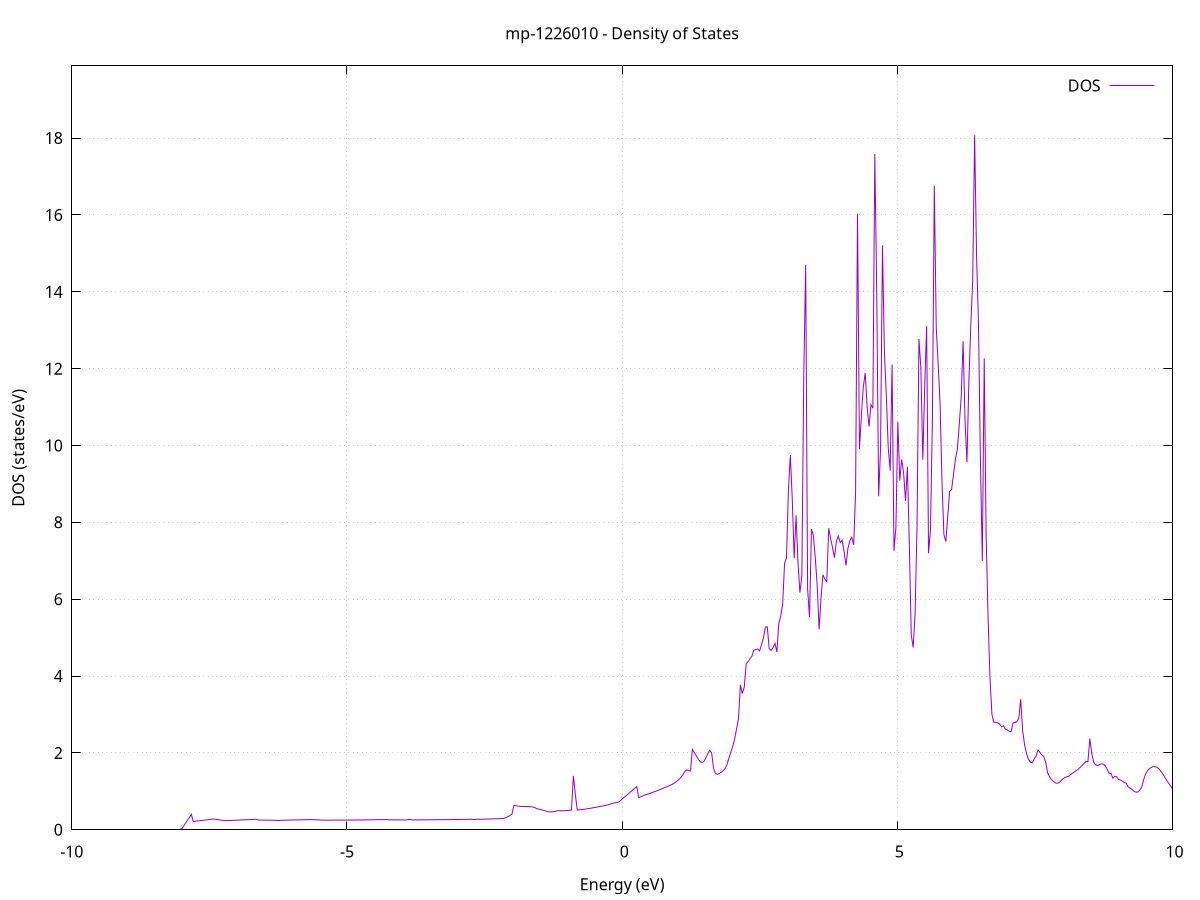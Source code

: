 set title 'mp-1226010 - Density of States'
set xlabel 'Energy (eV)'
set ylabel 'DOS (states/eV)'
set grid
set xrange [-10:10]
set yrange [0:19.879]
set xzeroaxis lt -1
set terminal png size 800,600
set output 'mp-1226010_dos_gnuplot.png'
plot '-' using 1:2 with lines title 'DOS'
-21.467200 0.000000
-21.432400 0.000000
-21.397500 0.000000
-21.362600 0.000000
-21.327700 0.000000
-21.292800 0.000000
-21.257900 0.000000
-21.223100 0.000000
-21.188200 0.000000
-21.153300 0.000000
-21.118400 0.000000
-21.083500 0.000000
-21.048600 0.000000
-21.013800 0.000000
-20.978900 0.000000
-20.944000 0.000000
-20.909100 0.000000
-20.874200 0.000000
-20.839300 0.000000
-20.804500 0.000000
-20.769600 0.000000
-20.734700 0.000000
-20.699800 0.000000
-20.664900 0.000000
-20.630000 0.000000
-20.595200 0.000000
-20.560300 0.000000
-20.525400 0.000000
-20.490500 0.000000
-20.455600 0.000000
-20.420700 0.000000
-20.385900 0.000000
-20.351000 0.000000
-20.316100 0.000000
-20.281200 0.000000
-20.246300 0.000000
-20.211400 0.000000
-20.176600 0.000000
-20.141700 0.000000
-20.106800 0.000000
-20.071900 0.000000
-20.037000 0.000000
-20.002100 0.000000
-19.967300 0.000000
-19.932400 0.000000
-19.897500 0.000000
-19.862600 0.000000
-19.827700 0.000000
-19.792800 0.000000
-19.758000 0.000000
-19.723100 0.000000
-19.688200 0.000000
-19.653300 0.000000
-19.618400 0.000000
-19.583500 0.000000
-19.548700 0.000000
-19.513800 0.000000
-19.478900 0.000000
-19.444000 0.000000
-19.409100 0.000000
-19.374200 0.000000
-19.339400 0.000000
-19.304500 0.000000
-19.269600 0.000000
-19.234700 0.000000
-19.199800 0.000000
-19.164900 0.000000
-19.130000 0.000000
-19.095200 0.000000
-19.060300 0.000000
-19.025400 0.000000
-18.990500 0.000000
-18.955600 0.000000
-18.920700 0.000000
-18.885900 0.000000
-18.851000 0.000000
-18.816100 0.000000
-18.781200 0.000000
-18.746300 0.000000
-18.711400 0.000000
-18.676600 0.000000
-18.641700 0.000000
-18.606800 0.000000
-18.571900 0.000000
-18.537000 0.000000
-18.502100 0.000000
-18.467300 0.000000
-18.432400 0.000000
-18.397500 0.000000
-18.362600 0.000000
-18.327700 0.000000
-18.292800 3.112300
-18.258000 10.935600
-18.223100 17.081300
-18.188200 15.440200
-18.153300 8.150200
-18.118400 5.696100
-18.083500 10.000400
-18.048700 54.741900
-18.013800 27.692600
-17.978900 28.101400
-17.944000 62.529700
-17.909100 35.750900
-17.874200 0.000000
-17.839400 0.000000
-17.804500 0.000000
-17.769600 0.000000
-17.734700 0.000000
-17.699800 0.000000
-17.664900 0.000000
-17.630100 0.000000
-17.595200 0.000000
-17.560300 0.000000
-17.525400 0.000000
-17.490500 0.000000
-17.455600 0.000000
-17.420800 0.000000
-17.385900 0.000000
-17.351000 0.000000
-17.316100 0.000000
-17.281200 0.000000
-17.246300 0.000000
-17.211500 0.000000
-17.176600 0.000000
-17.141700 0.000000
-17.106800 0.000000
-17.071900 0.000000
-17.037000 0.000000
-17.002200 0.000000
-16.967300 0.000000
-16.932400 0.000000
-16.897500 0.000000
-16.862600 0.000000
-16.827700 0.000000
-16.792900 0.000000
-16.758000 0.000000
-16.723100 0.000000
-16.688200 0.000000
-16.653300 0.000000
-16.618400 0.000000
-16.583500 0.000000
-16.548700 0.000000
-16.513800 0.000000
-16.478900 0.000000
-16.444000 0.000000
-16.409100 0.000000
-16.374200 0.000000
-16.339400 0.000000
-16.304500 0.000000
-16.269600 0.000000
-16.234700 0.000000
-16.199800 0.000000
-16.164900 0.000000
-16.130100 0.000000
-16.095200 0.000000
-16.060300 0.000000
-16.025400 0.000000
-15.990500 0.000000
-15.955600 0.000000
-15.920800 0.000000
-15.885900 0.000000
-15.851000 0.000000
-15.816100 0.000000
-15.781200 0.000000
-15.746300 0.000000
-15.711500 0.000000
-15.676600 0.000000
-15.641700 0.000000
-15.606800 0.000000
-15.571900 0.000000
-15.537000 0.000000
-15.502200 0.000000
-15.467300 0.000000
-15.432400 0.000000
-15.397500 0.000000
-15.362600 0.000000
-15.327700 0.000000
-15.292900 0.000000
-15.258000 0.000000
-15.223100 0.000000
-15.188200 0.000000
-15.153300 0.000000
-15.118400 0.000000
-15.083600 0.000000
-15.048700 0.000000
-15.013800 0.000000
-14.978900 0.000000
-14.944000 0.000000
-14.909100 0.000000
-14.874300 0.000000
-14.839400 0.000000
-14.804500 0.000000
-14.769600 0.000000
-14.734700 0.000000
-14.699800 0.000000
-14.665000 0.000000
-14.630100 0.000000
-14.595200 0.000000
-14.560300 0.000000
-14.525400 0.000000
-14.490500 0.000000
-14.455700 0.000000
-14.420800 0.000000
-14.385900 0.000000
-14.351000 0.000000
-14.316100 0.000000
-14.281200 0.000000
-14.246400 0.000000
-14.211500 0.000000
-14.176600 0.000000
-14.141700 0.000000
-14.106800 0.000000
-14.071900 0.000000
-14.037000 0.000000
-14.002200 0.000000
-13.967300 0.000000
-13.932400 0.000000
-13.897500 0.000000
-13.862600 0.000000
-13.827700 0.000000
-13.792900 0.000000
-13.758000 0.000000
-13.723100 0.000000
-13.688200 0.000000
-13.653300 0.000000
-13.618400 0.000000
-13.583600 0.000000
-13.548700 0.000000
-13.513800 0.000000
-13.478900 0.000000
-13.444000 0.000000
-13.409100 0.000000
-13.374300 0.000000
-13.339400 0.000000
-13.304500 0.000000
-13.269600 0.000000
-13.234700 0.000000
-13.199800 0.000000
-13.165000 0.000000
-13.130100 0.000000
-13.095200 0.000000
-13.060300 0.000000
-13.025400 0.000000
-12.990500 0.000000
-12.955700 0.000000
-12.920800 0.000000
-12.885900 0.000000
-12.851000 0.000000
-12.816100 0.000000
-12.781200 0.000000
-12.746400 0.000000
-12.711500 0.000000
-12.676600 0.000000
-12.641700 0.000000
-12.606800 0.000000
-12.571900 0.000000
-12.537100 0.000000
-12.502200 0.000000
-12.467300 0.000000
-12.432400 0.000000
-12.397500 0.000000
-12.362600 0.000000
-12.327800 0.000000
-12.292900 0.000000
-12.258000 0.000000
-12.223100 0.000000
-12.188200 0.000000
-12.153300 0.000000
-12.118500 0.000000
-12.083600 0.000000
-12.048700 0.000000
-12.013800 0.000000
-11.978900 0.000000
-11.944000 0.000000
-11.909200 0.000000
-11.874300 0.000000
-11.839400 0.000000
-11.804500 0.000000
-11.769600 0.000000
-11.734700 0.000000
-11.699900 0.000000
-11.665000 0.000000
-11.630100 0.000000
-11.595200 0.000000
-11.560300 0.000000
-11.525400 0.000000
-11.490500 0.000000
-11.455700 0.000000
-11.420800 0.000000
-11.385900 0.000000
-11.351000 0.000000
-11.316100 0.000000
-11.281200 0.000000
-11.246400 0.000000
-11.211500 0.000000
-11.176600 0.000000
-11.141700 0.000000
-11.106800 0.000000
-11.071900 0.000000
-11.037100 0.000000
-11.002200 0.000000
-10.967300 0.000000
-10.932400 0.000000
-10.897500 0.000000
-10.862600 0.000000
-10.827800 0.000000
-10.792900 0.000000
-10.758000 0.000000
-10.723100 0.000000
-10.688200 0.000000
-10.653300 0.000000
-10.618500 0.000000
-10.583600 0.000000
-10.548700 0.000000
-10.513800 0.000000
-10.478900 0.000000
-10.444000 0.000000
-10.409200 0.000000
-10.374300 0.000000
-10.339400 0.000000
-10.304500 0.000000
-10.269600 0.000000
-10.234700 0.000000
-10.199900 0.000000
-10.165000 0.000000
-10.130100 0.000000
-10.095200 0.000000
-10.060300 0.000000
-10.025400 0.000000
-9.990600 0.000000
-9.955700 0.000000
-9.920800 0.000000
-9.885900 0.000000
-9.851000 0.000000
-9.816100 0.000000
-9.781300 0.000000
-9.746400 0.000000
-9.711500 0.000000
-9.676600 0.000000
-9.641700 0.000000
-9.606800 0.000000
-9.572000 0.000000
-9.537100 0.000000
-9.502200 0.000000
-9.467300 0.000000
-9.432400 0.000000
-9.397500 0.000000
-9.362700 0.000000
-9.327800 0.000000
-9.292900 0.000000
-9.258000 0.000000
-9.223100 0.000000
-9.188200 0.000000
-9.153300 0.000000
-9.118500 0.000000
-9.083600 0.000000
-9.048700 0.000000
-9.013800 0.000000
-8.978900 0.000000
-8.944000 0.000000
-8.909200 0.000000
-8.874300 0.000000
-8.839400 0.000000
-8.804500 0.000000
-8.769600 0.000000
-8.734700 0.000000
-8.699900 0.000000
-8.665000 0.000000
-8.630100 0.000000
-8.595200 0.000000
-8.560300 0.000000
-8.525400 0.000000
-8.490600 0.000000
-8.455700 0.000000
-8.420800 0.000000
-8.385900 0.000000
-8.351000 0.000000
-8.316100 0.000000
-8.281300 0.000000
-8.246400 0.000000
-8.211500 0.000000
-8.176600 0.000000
-8.141700 0.000000
-8.106800 0.000000
-8.072000 0.000000
-8.037100 0.000000
-8.002200 0.021300
-7.967300 0.096500
-7.932400 0.171800
-7.897500 0.247100
-7.862700 0.322300
-7.827800 0.397600
-7.792900 0.215500
-7.758000 0.221700
-7.723100 0.227900
-7.688200 0.234100
-7.653400 0.240300
-7.618500 0.246600
-7.583600 0.252800
-7.548700 0.259000
-7.513800 0.265200
-7.478900 0.271400
-7.444100 0.277700
-7.409200 0.278900
-7.374300 0.271000
-7.339400 0.263100
-7.304500 0.255200
-7.269600 0.247300
-7.234800 0.239400
-7.199900 0.238400
-7.165000 0.240600
-7.130100 0.242700
-7.095200 0.244900
-7.060300 0.247100
-7.025500 0.249200
-6.990600 0.251400
-6.955700 0.253500
-6.920800 0.255700
-6.885900 0.257900
-6.851000 0.260000
-6.816200 0.262200
-6.781300 0.264300
-6.746400 0.266500
-6.711500 0.268700
-6.676600 0.270800
-6.641700 0.273000
-6.606800 0.252100
-6.572000 0.251600
-6.537100 0.251100
-6.502200 0.250600
-6.467300 0.250100
-6.432400 0.249600
-6.397500 0.249100
-6.362700 0.248600
-6.327800 0.248100
-6.292900 0.247600
-6.258000 0.247100
-6.223100 0.247100
-6.188200 0.248200
-6.153400 0.249300
-6.118500 0.250400
-6.083600 0.251500
-6.048700 0.252600
-6.013800 0.253700
-5.978900 0.254800
-5.944100 0.255900
-5.909200 0.257000
-5.874300 0.258100
-5.839400 0.259200
-5.804500 0.260300
-5.769600 0.261400
-5.734800 0.262500
-5.699900 0.263600
-5.665000 0.264700
-5.630100 0.264800
-5.595200 0.262000
-5.560300 0.259200
-5.525500 0.256500
-5.490600 0.253700
-5.455700 0.250900
-5.420800 0.249900
-5.385900 0.250100
-5.351000 0.250400
-5.316200 0.250600
-5.281300 0.250900
-5.246400 0.251100
-5.211500 0.251300
-5.176600 0.251600
-5.141700 0.251800
-5.106900 0.252100
-5.072000 0.252300
-5.037100 0.252500
-5.002200 0.252800
-4.967300 0.253000
-4.932400 0.253300
-4.897600 0.253500
-4.862700 0.253700
-4.827800 0.254300
-4.792900 0.255000
-4.758000 0.255700
-4.723100 0.256400
-4.688300 0.257100
-4.653400 0.257800
-4.618500 0.258500
-4.583600 0.259200
-4.548700 0.259900
-4.513800 0.260600
-4.479000 0.261300
-4.444100 0.262000
-4.409200 0.262700
-4.374300 0.263400
-4.339400 0.264100
-4.304500 0.264800
-4.269700 0.265500
-4.234800 0.258900
-4.199900 0.258600
-4.165000 0.258300
-4.130100 0.258000
-4.095200 0.257600
-4.060300 0.257300
-4.025500 0.257000
-3.990600 0.256600
-3.955700 0.256300
-3.920800 0.256000
-3.885900 0.255700
-3.851000 0.255700
-3.816200 0.256100
-3.781300 0.256500
-3.746400 0.256900
-3.711500 0.257400
-3.676600 0.257800
-3.641700 0.258200
-3.606900 0.258600
-3.572000 0.259000
-3.537100 0.259400
-3.502200 0.259800
-3.467300 0.260200
-3.432400 0.260600
-3.397600 0.261100
-3.362700 0.261500
-3.327800 0.261900
-3.292900 0.262300
-3.258000 0.262700
-3.223100 0.263100
-3.188300 0.263500
-3.153400 0.263900
-3.118500 0.264300
-3.083600 0.264900
-3.048700 0.265800
-3.013800 0.266700
-2.979000 0.267600
-2.944100 0.268500
-2.909200 0.269400
-2.874300 0.270300
-2.839400 0.271200
-2.804500 0.272100
-2.769700 0.273000
-2.734800 0.273800
-2.699900 0.274500
-2.665000 0.274600
-2.630100 0.274700
-2.595200 0.274800
-2.560400 0.274900
-2.525500 0.275000
-2.490600 0.276700
-2.455700 0.278500
-2.420800 0.280300
-2.385900 0.282100
-2.351100 0.284000
-2.316200 0.285800
-2.281300 0.287600
-2.246400 0.289400
-2.211500 0.291200
-2.176600 0.293000
-2.141800 0.300100
-2.106900 0.318500
-2.072000 0.342800
-2.037100 0.372000
-2.002200 0.405000
-1.967300 0.637300
-1.932500 0.629000
-1.897600 0.617300
-1.862700 0.610800
-1.827800 0.606300
-1.792900 0.603300
-1.758000 0.603800
-1.723200 0.604300
-1.688300 0.602500
-1.653400 0.598000
-1.618500 0.590800
-1.583600 0.575800
-1.548700 0.546900
-1.513800 0.537000
-1.479000 0.525200
-1.444100 0.511900
-1.409200 0.497600
-1.374300 0.482500
-1.339400 0.469000
-1.304500 0.461200
-1.269700 0.466000
-1.234800 0.474900
-1.199900 0.486100
-1.165000 0.498500
-1.130100 0.496100
-1.095200 0.494800
-1.060400 0.495800
-1.025500 0.498600
-0.990600 0.502100
-0.955700 0.506200
-0.920800 0.510900
-0.885900 1.401500
-0.851100 0.928100
-0.816200 0.513100
-0.781300 0.518800
-0.746400 0.524800
-0.711500 0.530000
-0.676600 0.535300
-0.641800 0.543700
-0.606900 0.552300
-0.572000 0.560700
-0.537100 0.569200
-0.502200 0.578100
-0.467300 0.587300
-0.432500 0.597000
-0.397600 0.606700
-0.362700 0.615800
-0.327800 0.625400
-0.292900 0.636200
-0.258000 0.649300
-0.223200 0.666600
-0.188300 0.683100
-0.153400 0.696100
-0.118500 0.704700
-0.083600 0.707600
-0.048700 0.738600
-0.013900 0.781800
0.021000 0.825100
0.055900 0.868100
0.090800 0.911000
0.125700 0.953900
0.160600 0.996600
0.195400 1.039100
0.230300 1.081400
0.265200 1.123700
0.300100 0.838000
0.335000 0.858200
0.369900 0.878500
0.404700 0.899200
0.439600 0.915800
0.474500 0.932500
0.509400 0.950600
0.544300 0.968300
0.579200 0.986500
0.614000 1.005400
0.648900 1.024800
0.683800 1.044600
0.718700 1.065100
0.753600 1.085900
0.788500 1.106900
0.823400 1.128100
0.858200 1.148800
0.893100 1.169700
0.928000 1.196800
0.962900 1.230100
0.997800 1.268500
1.032700 1.312200
1.067500 1.363400
1.102400 1.425500
1.137300 1.515200
1.172200 1.560700
1.207100 1.544800
1.242000 1.529400
1.276800 2.093800
1.311700 2.008800
1.346600 1.925800
1.381500 1.844700
1.416400 1.770700
1.451300 1.751100
1.486100 1.780400
1.521000 1.872100
1.555900 1.975400
1.590800 2.069900
1.625700 2.001600
1.660600 1.598700
1.695400 1.463900
1.730300 1.443000
1.765200 1.466800
1.800100 1.494900
1.835000 1.536700
1.869900 1.592000
1.904700 1.693900
1.939600 1.864100
1.974500 2.019100
2.009400 2.170200
2.044300 2.364700
2.079200 2.628600
2.114000 2.888300
2.148900 3.769200
2.183800 3.545700
2.218700 3.713400
2.253600 4.311500
2.288500 4.377400
2.323300 4.455200
2.358200 4.517100
2.393100 4.676100
2.428000 4.688700
2.462900 4.705300
2.497800 4.655100
2.532600 4.821300
2.567500 4.991700
2.602400 5.275400
2.637300 5.281600
2.672200 4.712800
2.707100 4.667500
2.741900 4.738600
2.776800 4.853700
2.811700 4.626000
2.846600 5.375500
2.881500 5.560500
2.916400 5.867400
2.951200 6.934600
2.986100 7.065100
3.021000 8.825300
3.055900 9.751400
3.090800 8.616600
3.125700 7.066300
3.160500 8.182300
3.195400 6.942700
3.230300 6.171000
3.265200 6.611300
3.300100 11.813900
3.335000 14.702800
3.369900 6.271400
3.404700 5.529600
3.439600 7.823000
3.474500 7.661900
3.509400 7.072300
3.544300 6.355700
3.579200 5.210700
3.614000 6.043700
3.648900 6.635900
3.683800 6.520600
3.718700 6.460700
3.753600 7.843300
3.788500 7.580900
3.823300 7.336600
3.858200 7.080800
3.893100 7.511000
3.928000 7.643000
3.962900 7.476500
3.997800 7.534500
4.032600 7.236200
4.067500 6.880900
4.102400 7.321000
4.137300 7.524100
4.172200 7.610700
4.207100 7.415200
4.241900 8.789100
4.276800 16.032700
4.311700 9.903400
4.346600 10.770400
4.381500 11.518400
4.416400 11.887700
4.451200 11.019800
4.486100 10.490800
4.521000 11.059700
4.555900 10.971100
4.590800 17.585500
4.625700 14.023200
4.660500 8.679800
4.695400 9.918500
4.730300 15.208000
4.765200 12.436800
4.800100 11.294100
4.835000 9.935800
4.869800 9.346700
4.904700 12.108200
4.939600 7.258900
4.974500 7.872500
5.009400 10.615900
5.044300 9.086600
5.079100 9.636700
5.114000 9.289600
5.148900 8.560200
5.183800 9.447700
5.218700 7.380000
5.253600 5.065300
5.288400 4.743100
5.323300 5.631700
5.358200 7.919900
5.393100 12.770900
5.428000 12.020200
5.462900 9.629800
5.497700 11.525400
5.532600 13.111000
5.567500 7.195700
5.602400 7.813800
5.637300 10.646300
5.672200 16.755600
5.707000 13.080300
5.741900 12.124800
5.776800 11.101400
5.811700 9.056600
5.846600 7.682200
5.881500 7.498900
5.916400 8.166700
5.951200 8.803100
5.986100 8.853100
6.021000 9.254200
6.055900 9.645700
6.090800 9.903400
6.125700 10.553700
6.160500 11.250300
6.195400 12.715800
6.230300 10.645200
6.265200 9.563800
6.300100 11.668900
6.335000 13.123500
6.369800 14.307800
6.404700 18.072100
6.439600 14.952800
6.474500 13.179300
6.509400 9.667200
6.544300 6.999600
6.579100 12.266000
6.614000 7.664900
6.648900 5.531500
6.683800 3.957400
6.718700 3.006200
6.753600 2.796700
6.788400 2.795700
6.823300 2.783400
6.858200 2.754800
6.893100 2.678600
6.928000 2.706700
6.962900 2.617500
6.997700 2.598600
7.032600 2.563000
7.067500 2.554900
7.102400 2.783600
7.137300 2.793400
7.172200 2.807800
7.207000 2.901900
7.241900 3.397300
7.276800 2.585000
7.311700 2.218900
7.346600 1.988800
7.381500 1.834900
7.416300 1.762400
7.451200 1.742900
7.486100 1.843100
7.521000 1.922700
7.555900 2.072100
7.590800 2.015600
7.625600 1.947300
7.660500 1.908500
7.695400 1.765000
7.730300 1.485000
7.765200 1.377900
7.800100 1.305900
7.834900 1.259200
7.869800 1.219900
7.904700 1.208500
7.939600 1.226300
7.974500 1.279200
8.009400 1.324300
8.044200 1.357500
8.079100 1.379700
8.114000 1.392200
8.148900 1.435700
8.183800 1.473000
8.218700 1.508800
8.253500 1.542700
8.288400 1.577500
8.323300 1.626000
8.358200 1.677200
8.393100 1.728200
8.428000 1.776700
8.462900 1.772900
8.497700 2.372800
8.532600 1.986900
8.567500 1.763800
8.602400 1.692100
8.637300 1.666300
8.672200 1.694100
8.707000 1.716400
8.741900 1.707000
8.776800 1.667200
8.811700 1.578400
8.846600 1.472800
8.881500 1.468600
8.916300 1.342200
8.951200 1.394200
8.986100 1.374800
9.021000 1.306200
9.055900 1.295400
9.090800 1.262500
9.125600 1.226200
9.160500 1.209400
9.195400 1.119100
9.230300 1.084900
9.265200 1.047300
9.300100 1.002700
9.334900 0.980500
9.369800 0.980300
9.404700 1.029600
9.439600 1.107500
9.474500 1.296600
9.509400 1.452400
9.544200 1.529300
9.579100 1.590800
9.614000 1.621400
9.648900 1.645300
9.683800 1.641300
9.718700 1.625300
9.753500 1.587500
9.788400 1.525400
9.823300 1.452700
9.858200 1.373200
9.893100 1.286500
9.928000 1.218300
9.962800 1.146800
9.997700 1.067000
10.032600 0.963400
10.067500 0.929200
10.102400 0.928500
10.137300 0.928800
10.172100 0.923800
10.207000 0.928100
10.241900 0.941700
10.276800 0.957100
10.311700 0.971400
10.346600 0.984900
10.381400 0.998400
10.416300 1.012300
10.451200 1.025200
10.486100 1.038600
10.521000 1.050300
10.555900 1.075600
10.590700 1.106700
10.625600 1.141600
10.660500 1.168300
10.695400 1.183800
10.730300 1.198700
10.765200 1.215800
10.800000 1.215300
10.834900 1.209300
10.869800 1.212600
10.904700 1.210200
10.939600 1.200300
10.974500 1.200900
11.009400 1.202000
11.044200 1.198600
11.079100 1.195600
11.114000 1.191300
11.148900 1.203200
11.183800 3.124000
11.218700 1.837200
11.253500 1.746900
11.288400 1.706100
11.323300 1.643600
11.358200 1.510000
11.393100 1.374400
11.428000 1.433800
11.462800 1.278900
11.497700 1.201100
11.532600 1.169600
11.567500 1.147100
11.602400 1.143900
11.637300 1.145600
11.672100 1.136000
11.707000 1.133500
11.741900 1.135600
11.776800 1.140300
11.811700 1.145600
11.846600 1.146400
11.881400 1.143300
11.916300 1.179200
11.951200 1.300300
11.986100 1.412700
12.021000 1.486700
12.055900 1.568400
12.090700 1.689000
12.125600 1.833300
12.160500 1.991700
12.195400 2.115200
12.230300 2.060500
12.265200 2.066700
12.300000 1.872700
12.334900 1.731700
12.369800 1.579700
12.404700 1.496000
12.439600 1.421700
12.474500 1.376600
12.509300 1.348400
12.544200 1.362700
12.579100 1.422200
12.614000 1.541300
12.648900 1.707800
12.683800 1.844000
12.718600 1.891800
12.753500 1.897800
12.788400 1.906000
12.823300 1.851300
12.858200 1.787900
12.893100 1.747400
12.927900 1.716900
12.962800 1.691800
12.997700 1.680100
13.032600 1.730600
13.067500 2.223800
13.102400 2.094300
13.137200 1.956000
13.172100 1.825600
13.207000 1.735800
13.241900 1.694300
13.276800 1.684300
13.311700 1.665100
13.346600 1.659100
13.381400 1.674900
13.416300 1.681500
13.451200 1.684800
13.486100 1.686800
13.521000 1.685900
13.555900 1.682600
13.590700 1.690200
13.625600 1.722100
13.660500 1.714300
13.695400 1.763800
13.730300 1.782800
13.765200 1.792400
13.800000 1.802900
13.834900 1.789300
13.869800 1.770700
13.904700 1.768100
13.939600 1.764700
13.974500 1.779100
14.009300 1.800000
14.044200 1.783500
14.079100 1.745100
14.114000 1.709000
14.148900 1.679900
14.183800 1.662100
14.218600 1.668300
14.253500 1.672700
14.288400 1.669700
14.323300 1.647600
14.358200 1.629100
14.393100 1.509000
14.427900 1.396900
14.462800 1.317800
14.497700 1.258300
14.532600 1.214400
14.567500 1.189600
14.602400 1.169800
14.637200 1.125900
14.672100 1.086800
14.707000 1.060900
14.741900 1.051400
14.776800 1.062500
14.811700 1.165500
14.846500 1.137300
14.881400 1.129600
14.916300 1.132400
14.951200 1.187100
14.986100 1.189600
15.021000 1.174100
15.055800 1.142300
15.090700 1.129600
15.125600 1.135800
15.160500 1.151300
15.195400 1.188700
15.230300 1.255900
15.265100 1.313200
15.300000 1.364300
15.334900 1.358300
15.369800 1.358200
15.404700 1.352600
15.439600 1.360800
15.474400 1.379800
15.509300 1.334600
15.544200 1.322300
15.579100 1.332900
15.614000 1.390100
15.648900 1.449000
15.683700 1.482800
15.718600 1.529000
15.753500 1.562900
15.788400 1.606000
15.823300 1.636200
15.858200 1.654200
15.893100 1.659900
15.927900 1.659500
15.962800 1.649400
15.997700 1.650700
16.032600 1.647300
16.067500 1.635700
16.102400 1.635900
16.137200 1.634700
16.172100 1.639000
16.207000 1.639800
16.241900 1.639000
16.276800 1.641100
16.311700 1.634600
16.346500 1.623200
16.381400 1.618500
16.416300 1.616100
16.451200 1.610900
16.486100 1.588700
16.521000 1.601300
16.555800 1.624700
16.590700 1.652600
16.625600 1.689700
16.660500 1.719700
16.695400 1.743000
16.730300 1.799600
16.765100 1.847300
16.800000 1.863300
16.834900 1.880900
16.869800 1.888200
16.904700 1.904500
16.939600 1.908200
16.974400 1.885200
17.009300 1.829400
17.044200 1.777700
17.079100 1.748100
17.114000 1.732900
17.148900 1.734800
17.183700 1.753900
17.218600 1.768900
17.253500 1.784100
17.288400 2.041800
17.323300 1.738000
17.358200 1.733700
17.393000 1.748700
17.427900 1.876000
17.462800 1.849600
17.497700 1.869700
17.532600 1.932000
17.567500 1.938400
17.602300 1.957800
17.637200 1.965600
17.672100 1.953500
17.707000 1.938000
17.741900 1.912200
17.776800 1.884500
17.811600 1.868400
17.846500 1.875300
17.881400 1.884200
17.916300 1.894200
17.951200 1.904300
17.986100 1.918200
18.020900 1.969500
18.055800 1.955200
18.090700 1.977300
18.125600 2.003100
18.160500 2.023700
18.195400 2.010000
18.230200 1.989500
18.265100 1.958700
18.300000 1.935100
18.334900 1.914900
18.369800 1.896800
18.404700 1.870800
18.439600 1.850900
18.474400 1.862100
18.509300 1.896800
18.544200 1.891000
18.579100 1.888800
18.614000 1.893700
18.648900 1.915500
18.683700 1.950700
18.718600 1.990700
18.753500 2.055600
18.788400 2.103400
18.823300 2.071100
18.858200 2.055600
18.893000 2.085100
18.927900 2.171400
18.962800 2.207800
18.997700 2.198700
19.032600 2.172600
19.067500 2.131800
19.102300 2.083100
19.137200 2.049500
19.172100 1.965600
19.207000 1.936300
19.241900 1.898100
19.276800 1.910100
19.311600 1.935100
19.346500 1.964900
19.381400 2.001600
19.416300 2.041900
19.451200 2.089500
19.486100 2.144300
19.520900 2.218500
19.555800 2.315600
19.590700 2.407100
19.625600 2.425300
19.660500 2.434200
19.695400 2.436200
19.730200 2.434400
19.765100 2.431300
19.800000 2.440700
19.834900 2.443100
19.869800 2.398200
19.904700 2.338300
19.939500 2.300700
19.974400 2.284900
20.009300 2.266200
20.044200 2.224800
20.079100 2.222700
20.114000 2.219000
20.148800 2.221700
20.183700 2.227000
20.218600 2.231700
20.253500 2.242200
20.288400 2.236400
20.323300 2.219100
20.358100 2.225600
20.393000 2.236100
20.427900 2.241200
20.462800 2.252400
20.497700 2.268600
20.532600 2.289800
20.567400 2.312400
20.602300 2.327800
20.637200 2.361600
20.672100 2.377700
20.707000 2.363900
20.741900 2.417400
20.776700 2.359300
20.811600 2.317800
20.846500 2.253900
20.881400 2.183600
20.916300 2.134300
20.951200 2.102800
20.986100 2.061300
21.020900 2.026900
21.055800 2.006500
21.090700 2.004600
21.125600 2.020900
21.160500 2.053600
21.195400 2.034500
21.230200 2.116000
21.265100 2.102200
21.300000 2.076600
21.334900 2.057300
21.369800 2.051600
21.404700 2.098800
21.439500 2.211000
21.474400 2.149900
21.509300 2.106400
21.544200 2.095700
21.579100 2.078000
21.614000 2.075100
21.648800 2.074300
21.683700 2.075000
21.718600 2.076300
21.753500 2.076900
21.788400 2.077900
21.823300 2.082500
21.858100 2.085700
21.893000 2.082300
21.927900 2.068600
21.962800 2.039100
21.997700 1.998300
22.032600 1.976200
22.067400 1.959100
22.102300 1.947700
22.137200 1.939600
22.172100 1.937900
22.207000 1.946900
22.241900 1.952100
22.276700 1.945700
22.311600 1.947200
22.346500 1.965600
22.381400 1.975500
22.416300 1.975500
22.451200 1.979100
22.486000 1.950300
22.520900 1.913400
22.555800 1.876900
22.590700 1.849700
22.625600 1.837100
22.660500 1.835900
22.695300 1.844400
22.730200 1.863100
22.765100 1.891800
22.800000 1.921000
22.834900 2.033900
22.869800 2.090500
22.904600 2.085600
22.939500 2.088000
22.974400 2.106100
23.009300 2.121600
23.044200 2.121300
23.079100 2.093400
23.113900 2.104900
23.148800 2.122000
23.183700 2.132400
23.218600 2.156500
23.253500 2.175600
23.288400 2.186900
23.323300 2.190700
23.358100 2.200600
23.393000 2.166300
23.427900 2.118600
23.462800 2.328700
23.497700 2.588000
23.532600 2.168700
23.567400 2.053700
23.602300 1.957800
23.637200 1.909200
23.672100 1.887800
23.707000 1.871500
23.741900 1.857800
23.776700 1.841100
23.811600 1.846900
23.846500 1.865300
23.881400 1.895800
23.916300 1.927000
23.951200 1.958900
23.986000 1.971200
24.020900 1.956000
24.055800 1.941700
24.090700 1.952500
24.125600 1.966400
24.160500 1.975100
24.195300 1.990100
24.230200 1.973500
24.265100 1.962100
24.300000 1.957900
24.334900 1.961200
24.369800 1.963100
24.404600 1.895900
24.439500 1.768300
24.474400 1.756700
24.509300 1.748600
24.544200 1.742900
24.579100 1.739800
24.613900 1.737900
24.648800 1.738300
24.683700 1.743200
24.718600 1.753300
24.753500 1.767800
24.788400 1.781400
24.823200 1.808700
24.858100 1.830100
24.893000 1.845600
24.927900 1.859700
24.962800 1.887700
24.997700 1.903900
25.032500 1.903000
25.067400 1.888700
25.102300 1.868400
25.137200 1.875700
25.172100 1.901800
25.207000 1.928100
25.241800 1.954000
25.276700 1.950700
25.311600 1.948600
25.346500 1.942800
25.381400 1.930200
25.416300 1.907600
25.451100 1.869100
25.486000 1.834600
25.520900 1.810600
25.555800 1.810400
25.590700 1.828800
25.625600 1.859000
25.660400 1.895400
25.695300 1.915100
25.730200 1.920900
25.765100 1.925100
25.800000 1.933600
25.834900 1.960600
25.869800 2.008800
25.904600 2.023700
25.939500 2.037200
25.974400 2.048500
26.009300 2.042900
26.044200 2.029400
26.079100 1.933100
26.113900 1.917900
26.148800 1.919800
26.183700 1.919000
26.218600 1.928600
26.253500 1.953400
26.288400 1.995000
26.323200 2.046700
26.358100 2.108200
26.393000 2.168900
26.427900 2.225600
26.462800 2.291300
26.497700 2.380000
26.532500 2.542700
26.567400 2.795000
26.602300 3.141700
26.637200 3.315900
26.672100 2.923200
26.707000 2.827100
26.741800 2.693400
26.776700 2.553200
26.811600 2.451100
26.846500 2.367200
26.881400 2.311500
26.916300 2.295100
26.951100 2.431300
26.986000 2.307500
27.020900 2.278400
27.055800 2.193900
27.090700 2.122400
27.125600 2.090400
27.160400 2.109300
27.195300 2.150100
27.230200 2.207800
27.265100 2.295200
27.300000 2.375600
27.334900 2.560100
27.369700 2.561000
27.404600 2.555900
27.439500 2.585700
27.474400 2.573600
27.509300 2.536300
27.544200 2.554000
27.579000 2.589800
27.613900 2.628200
27.648800 2.657600
27.683700 2.583200
27.718600 2.559100
27.753500 2.558600
27.788300 2.599500
27.823200 2.667800
27.858100 2.751700
27.893000 2.839200
27.927900 2.951900
27.962800 3.054700
27.997600 3.011500
28.032500 2.931200
28.067400 2.898000
28.102300 2.904600
28.137200 2.927600
28.172100 2.957200
28.206900 2.874500
28.241800 2.886500
28.276700 2.959000
28.311600 2.975800
28.346500 3.013800
28.381400 2.991600
28.416300 2.941000
28.451100 2.901300
28.486000 2.884100
28.520900 2.852100
28.555800 2.767200
28.590700 2.624200
28.625600 2.492700
28.660400 2.396000
28.695300 2.389600
28.730200 2.205200
28.765100 2.113000
28.800000 2.051700
28.834900 2.036400
28.869700 2.047200
28.904600 2.042200
28.939500 2.047800
28.974400 2.052800
29.009300 2.109800
29.044200 2.240300
29.079000 2.366900
29.113900 2.485700
29.148800 2.537400
29.183700 2.471600
29.218600 2.447900
29.253500 2.464700
29.288300 2.406900
29.323200 2.337800
29.358100 2.253600
29.393000 2.202000
29.427900 2.150600
29.462800 2.142100
29.497600 2.162400
29.532500 2.228700
29.567400 2.270900
29.602300 2.386900
29.637200 2.361400
29.672100 2.295500
29.706900 2.255600
29.741800 2.267200
29.776700 2.289000
29.811600 2.299300
29.846500 2.254400
29.881400 2.235500
29.916200 2.259700
29.951100 2.277200
29.986000 2.314300
30.020900 2.312700
30.055800 2.316000
30.090700 2.312600
30.125500 2.338500
30.160400 2.440000
30.195300 2.492800
30.230200 2.490100
30.265100 2.464500
30.300000 2.301400
30.334800 2.150500
30.369700 2.132700
30.404600 2.198400
30.439500 2.355000
30.474400 2.558100
30.509300 2.593700
30.544100 2.637200
30.579000 2.643000
30.613900 2.598200
30.648800 2.537700
30.683700 2.509900
30.718600 2.437200
30.753400 2.368900
30.788300 2.241300
30.823200 2.048000
30.858100 1.976800
30.893000 1.948800
30.927900 1.931900
30.962800 2.025200
30.997600 2.087800
31.032500 2.140400
31.067400 2.077900
31.102300 1.962600
31.137200 1.887300
31.172100 1.813900
31.206900 1.767000
31.241800 1.750300
31.276700 1.746600
31.311600 1.738300
31.346500 1.754000
31.381400 1.775700
31.416200 1.741200
31.451100 1.728200
31.486000 1.734700
31.520900 1.753000
31.555800 1.837800
31.590700 1.933400
31.625500 2.028400
31.660400 2.092100
31.695300 2.147800
31.730200 2.220400
31.765100 2.299900
31.800000 2.335400
31.834800 2.379900
31.869700 2.030900
31.904600 1.927800
31.939500 1.930500
31.974400 2.042300
32.009300 2.076600
32.044100 2.112200
32.079000 2.113300
32.113900 2.077800
32.148800 2.028600
32.183700 1.967800
32.218600 1.971900
32.253400 2.050500
32.288300 2.039400
32.323200 2.066200
32.358100 2.123000
32.393000 2.194900
32.427900 2.271200
32.462700 2.294500
32.497600 2.469400
32.532500 2.569700
32.567400 2.786200
32.602300 2.961200
32.637200 3.060700
32.672000 3.045900
32.706900 2.970100
32.741800 2.979000
32.776700 3.119700
32.811600 3.122200
32.846500 3.111300
32.881300 3.035700
32.916200 2.952600
32.951100 2.802000
32.986000 2.550200
33.020900 2.346500
33.055800 2.236100
33.090600 2.182000
33.125500 2.161700
33.160400 2.163300
33.195300 2.193700
33.230200 2.252500
33.265100 2.332500
33.299900 2.435400
33.334800 2.542800
33.369700 2.635900
33.404600 2.690500
33.439500 2.752300
33.474400 2.682300
33.509300 2.632600
33.544100 2.628600
33.579000 2.600300
33.613900 2.581800
33.648800 2.472600
33.683700 2.437800
33.718600 2.418800
33.753400 2.404500
33.788300 2.402000
33.823200 2.444500
33.858100 2.476700
33.893000 2.449700
33.927900 2.429300
33.962700 2.437100
33.997600 2.450300
34.032500 2.588400
34.067400 2.486500
34.102300 2.448000
34.137200 2.488200
34.172000 2.529600
34.206900 2.506800
34.241800 2.555100
34.276700 2.611100
34.311600 2.584000
34.346500 2.558300
34.381300 2.554500
34.416200 2.561500
34.451100 2.543600
34.486000 2.517900
34.520900 2.405700
34.555800 2.374600
34.590600 2.392500
34.625500 2.294000
34.660400 2.273500
34.695300 2.249100
34.730200 2.215800
34.765100 2.175300
34.799900 2.153100
34.834800 2.157200
34.869700 2.162500
34.904600 2.209000
34.939500 2.241300
34.974400 2.240500
35.009200 2.206700
35.044100 2.209700
35.079000 2.249100
35.113900 2.290600
35.148800 2.325900
35.183700 2.351700
35.218500 2.375000
35.253400 2.393900
35.288300 2.491300
35.323200 2.573200
35.358100 2.643800
35.393000 2.708700
35.427800 2.715100
35.462700 2.739200
35.497600 2.762700
35.532500 2.756800
35.567400 2.706100
35.602300 2.650000
35.637100 2.595700
35.672000 2.552200
35.706900 2.515300
35.741800 2.489300
35.776700 2.479100
35.811600 2.471700
35.846500 2.445100
35.881300 2.427000
35.916200 2.459100
35.951100 2.495100
35.986000 2.537900
36.020900 2.582900
36.055800 2.626500
36.090600 2.674400
36.125500 2.719300
36.160400 2.780700
36.195300 2.850600
36.230200 2.887700
36.265100 2.860100
36.299900 2.785000
36.334800 2.613000
36.369700 2.525900
36.404600 2.475400
36.439500 2.431500
36.474400 2.386100
36.509200 2.336700
36.544100 2.301300
36.579000 2.297200
36.613900 2.341600
36.648800 2.346900
36.683700 2.351600
36.718500 2.366400
36.753400 2.395200
36.788300 2.421100
36.823200 2.448900
36.858100 2.496200
36.893000 2.659600
36.927800 2.567000
36.962700 2.619700
36.997600 2.594700
37.032500 2.583200
37.067400 2.588900
37.102300 2.582300
37.137100 2.562900
37.172000 2.537300
37.206900 2.505000
37.241800 2.475800
37.276700 2.473600
37.311600 2.450600
37.346400 2.424300
37.381300 2.365700
37.416200 2.374800
37.451100 2.410700
37.486000 2.444300
37.520900 2.490900
37.555700 2.505100
37.590600 2.494400
37.625500 2.484500
37.660400 2.496700
37.695300 2.536600
37.730200 2.616000
37.765000 2.644700
37.799900 2.676500
37.834800 2.711600
37.869700 2.723200
37.904600 2.751900
37.939500 2.784000
37.974300 2.739600
38.009200 2.709600
38.044100 2.659900
38.079000 2.608500
38.113900 2.564800
38.148800 2.533800
38.183600 2.511400
38.218500 2.499500
38.253400 2.480500
38.288300 2.509900
38.323200 2.456800
38.358100 2.343500
38.393000 2.315000
38.427800 2.287400
38.462700 2.267100
38.497600 2.248200
38.532500 2.233400
38.567400 2.186100
38.602300 2.146700
38.637100 2.110900
38.672000 2.106700
38.706900 2.145400
38.741800 2.195000
38.776700 2.230500
38.811600 2.246700
38.846400 2.229600
38.881300 2.227900
38.916200 2.247300
38.951100 2.219400
38.986000 2.165600
39.020900 2.148800
39.055700 2.179600
39.090600 2.182900
39.125500 2.186200
39.160400 2.187100
39.195300 2.188900
39.230200 2.194000
39.265000 2.205200
39.299900 2.229800
39.334800 2.260200
39.369700 2.356500
39.404600 2.424200
39.439500 2.303000
39.474300 2.360200
39.509200 2.570200
39.544100 2.702400
39.579000 2.455500
39.613900 2.285700
39.648800 2.267300
39.683600 2.256900
39.718500 2.239700
39.753400 2.260500
39.788300 2.222800
39.823200 2.186200
39.858100 2.125400
39.892900 2.047900
39.927800 2.007900
39.962700 1.977400
39.997600 1.933300
40.032500 1.903500
40.067400 1.890000
40.102200 1.878800
40.137100 1.863200
40.172000 1.833100
40.206900 1.844300
40.241800 1.817100
40.276700 1.837100
40.311500 1.793300
40.346400 1.742700
40.381300 1.724400
40.416200 1.703500
40.451100 1.697000
40.486000 1.708300
40.520800 1.705300
40.555700 1.693900
40.590600 1.681500
40.625500 1.670000
40.660400 1.661200
40.695300 1.667300
40.730100 1.697400
40.765000 1.710300
40.799900 1.711500
40.834800 1.712400
40.869700 1.700500
40.904600 1.683600
40.939500 1.665600
40.974300 1.656800
41.009200 1.668700
41.044100 1.684800
41.079000 1.701200
41.113900 1.721900
41.148800 1.769900
41.183600 1.966200
41.218500 1.729800
41.253400 1.749400
41.288300 1.779800
41.323200 1.809700
41.358100 1.865400
41.392900 1.886400
41.427800 1.918700
41.462700 1.966100
41.497600 2.004200
41.532500 1.961800
41.567400 1.886700
41.602200 1.808000
41.637100 1.738400
41.672000 1.713000
41.706900 1.679900
41.741800 1.599100
41.776700 1.556900
41.811500 1.547500
41.846400 1.561800
41.881300 1.761600
41.916200 1.776800
41.951100 1.775300
41.986000 1.653600
42.020800 1.571300
42.055700 1.586900
42.090600 1.577800
42.125500 1.505600
42.160400 1.431200
42.195300 1.362700
42.230100 1.287300
42.265000 1.207900
42.299900 1.167000
42.334800 1.136600
42.369700 1.106500
42.404600 1.076000
42.439400 1.045500
42.474300 1.017800
42.509200 0.999500
42.544100 1.016500
42.579000 0.976000
42.613900 0.960700
42.648700 0.943000
42.683600 0.921100
42.718500 0.895200
42.753400 0.867300
42.788300 0.841400
42.823200 0.808400
42.858000 0.769200
42.892900 0.730700
42.927800 0.697100
42.962700 0.666400
42.997600 0.645600
43.032500 0.619500
43.067300 0.580300
43.102200 0.556600
43.137100 0.534500
43.172000 0.509000
43.206900 0.483800
43.241800 0.460200
43.276600 0.444200
43.311500 0.438300
43.346400 0.467400
43.381300 0.500600
43.416200 0.497000
43.451100 0.457700
43.486000 0.411700
43.520800 0.375500
43.555700 0.349000
43.590600 0.327600
43.625500 0.311200
43.660400 0.298700
43.695300 0.288600
43.730100 0.280200
43.765000 0.273700
43.799900 0.268700
43.834800 0.264900
43.869700 0.261400
43.904600 0.258100
43.939400 0.256200
43.974300 0.245500
44.009200 0.222800
44.044100 0.203200
44.079000 0.186800
44.113900 0.172700
44.148700 0.159300
44.183600 0.147000
44.218500 0.135700
44.253400 0.125500
44.288300 0.116000
44.323200 0.106800
44.358000 0.097200
44.392900 0.087100
44.427800 0.074800
44.462700 0.059800
44.497600 0.043200
44.532500 0.026200
44.567300 0.018100
44.602200 0.012200
44.637100 0.008500
44.672000 0.006900
44.706900 0.005900
44.741800 0.005000
44.776600 0.004100
44.811500 0.003300
44.846400 0.002700
44.881300 0.002000
44.916200 0.001500
44.951100 0.001100
44.985900 0.000700
45.020800 0.000400
45.055700 0.000200
45.090600 0.000000
45.125500 0.000000
45.160400 0.000000
45.195200 0.000000
45.230100 0.000000
45.265000 0.000000
45.299900 0.000000
45.334800 0.000000
45.369700 0.000000
45.404500 0.000000
45.439400 0.000000
45.474300 0.000000
45.509200 0.000000
45.544100 0.000000
45.579000 0.000000
45.613800 0.000000
45.648700 0.000000
45.683600 0.000000
45.718500 0.000000
45.753400 0.000000
45.788300 0.000000
45.823200 0.000000
45.858000 0.000000
45.892900 0.000000
45.927800 0.000000
45.962700 0.000000
45.997600 0.000000
46.032500 0.000000
46.067300 0.000000
46.102200 0.000000
46.137100 0.000000
46.172000 0.000000
46.206900 0.000000
46.241800 0.000000
46.276600 0.000000
46.311500 0.000000
46.346400 0.000000
46.381300 0.000000
46.416200 0.000000
46.451100 0.000000
46.485900 0.000000
46.520800 0.000000
46.555700 0.000000
46.590600 0.000000
46.625500 0.000000
46.660400 0.000000
46.695200 0.000000
46.730100 0.000000
46.765000 0.000000
46.799900 0.000000
46.834800 0.000000
46.869700 0.000000
46.904500 0.000000
46.939400 0.000000
46.974300 0.000000
47.009200 0.000000
47.044100 0.000000
47.079000 0.000000
47.113800 0.000000
47.148700 0.000000
47.183600 0.000000
47.218500 0.000000
47.253400 0.000000
47.288300 0.000000
47.323100 0.000000
47.358000 0.000000
47.392900 0.000000
47.427800 0.000000
47.462700 0.000000
47.497600 0.000000
47.532400 0.000000
47.567300 0.000000
47.602200 0.000000
47.637100 0.000000
47.672000 0.000000
47.706900 0.000000
47.741700 0.000000
47.776600 0.000000
47.811500 0.000000
47.846400 0.000000
47.881300 0.000000
47.916200 0.000000
47.951000 0.000000
47.985900 0.000000
48.020800 0.000000
48.055700 0.000000
48.090600 0.000000
48.125500 0.000000
48.160300 0.000000
48.195200 0.000000
48.230100 0.000000
48.265000 0.000000
48.299900 0.000000
e
